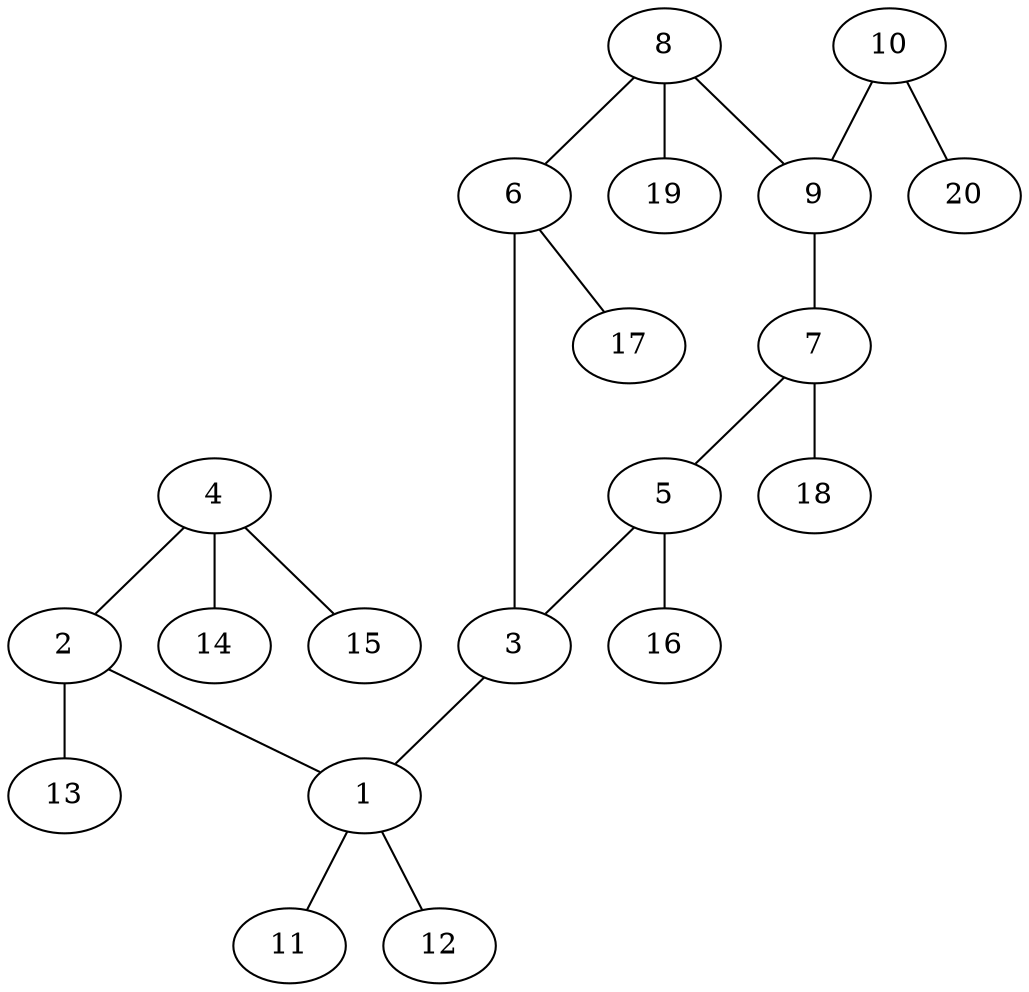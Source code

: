 graph molecule_738 {
	1	 [chem=C];
	11	 [chem=H];
	1 -- 11	 [valence=1];
	12	 [chem=H];
	1 -- 12	 [valence=1];
	2	 [chem=C];
	2 -- 1	 [valence=1];
	13	 [chem=H];
	2 -- 13	 [valence=1];
	3	 [chem=C];
	3 -- 1	 [valence=1];
	4	 [chem=C];
	4 -- 2	 [valence=2];
	14	 [chem=H];
	4 -- 14	 [valence=1];
	15	 [chem=H];
	4 -- 15	 [valence=1];
	5	 [chem=C];
	5 -- 3	 [valence=2];
	16	 [chem=H];
	5 -- 16	 [valence=1];
	6	 [chem=C];
	6 -- 3	 [valence=1];
	17	 [chem=H];
	6 -- 17	 [valence=1];
	7	 [chem=C];
	7 -- 5	 [valence=1];
	18	 [chem=H];
	7 -- 18	 [valence=1];
	8	 [chem=C];
	8 -- 6	 [valence=2];
	9	 [chem=C];
	8 -- 9	 [valence=1];
	19	 [chem=H];
	8 -- 19	 [valence=1];
	9 -- 7	 [valence=2];
	10	 [chem=O];
	10 -- 9	 [valence=1];
	20	 [chem=H];
	10 -- 20	 [valence=1];
}
